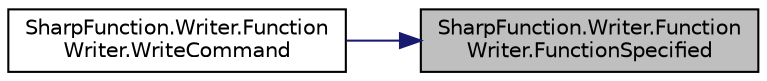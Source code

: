 digraph "SharpFunction.Writer.FunctionWriter.FunctionSpecified"
{
 // LATEX_PDF_SIZE
  edge [fontname="Helvetica",fontsize="10",labelfontname="Helvetica",labelfontsize="10"];
  node [fontname="Helvetica",fontsize="10",shape=record];
  rankdir="RL";
  Node1 [label="SharpFunction.Writer.Function\lWriter.FunctionSpecified",height=0.2,width=0.4,color="black", fillcolor="grey75", style="filled", fontcolor="black",tooltip="Checks whether the function is specified."];
  Node1 -> Node2 [dir="back",color="midnightblue",fontsize="10",style="solid",fontname="Helvetica"];
  Node2 [label="SharpFunction.Writer.Function\lWriter.WriteCommand",height=0.2,width=0.4,color="black", fillcolor="white", style="filled",URL="$class_sharp_function_1_1_writer_1_1_function_writer.html#a94ad4a64a325dc46a41a8d8b14acd6eb",tooltip="Writes a command module to function"];
}
